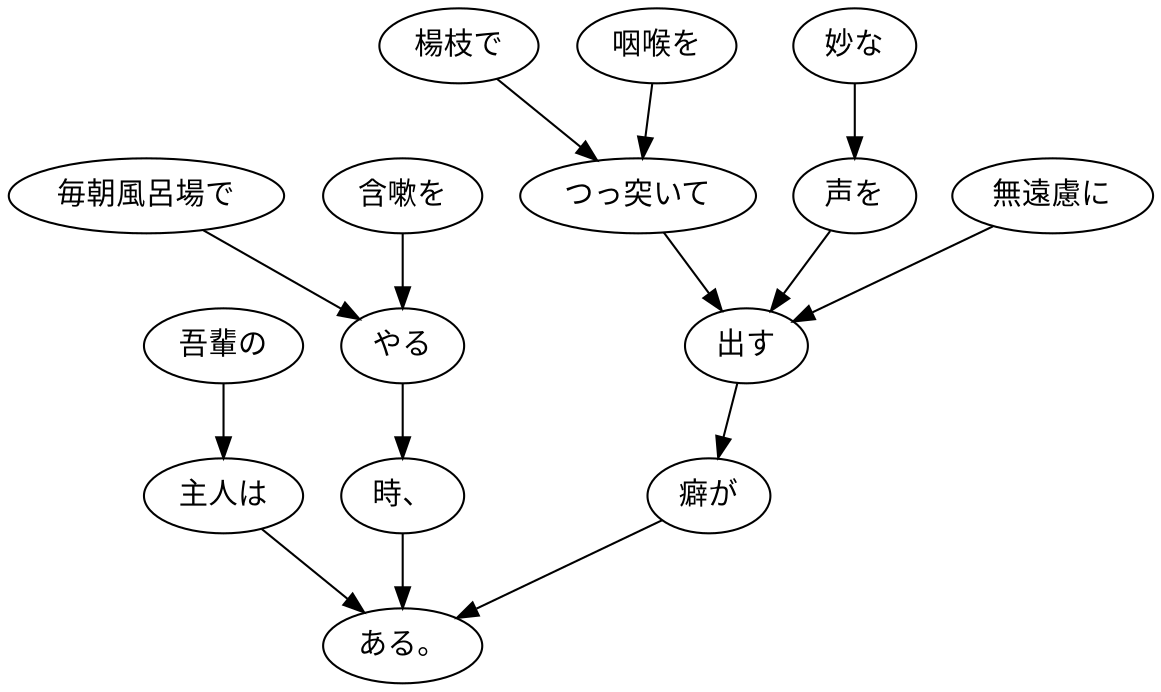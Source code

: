 digraph graph942 {
	node0 [label="吾輩の"];
	node1 [label="主人は"];
	node2 [label="毎朝風呂場で"];
	node3 [label="含嗽を"];
	node4 [label="やる"];
	node5 [label="時、"];
	node6 [label="楊枝で"];
	node7 [label="咽喉を"];
	node8 [label="つっ突いて"];
	node9 [label="妙な"];
	node10 [label="声を"];
	node11 [label="無遠慮に"];
	node12 [label="出す"];
	node13 [label="癖が"];
	node14 [label="ある。"];
	node0 -> node1;
	node1 -> node14;
	node2 -> node4;
	node3 -> node4;
	node4 -> node5;
	node5 -> node14;
	node6 -> node8;
	node7 -> node8;
	node8 -> node12;
	node9 -> node10;
	node10 -> node12;
	node11 -> node12;
	node12 -> node13;
	node13 -> node14;
}
